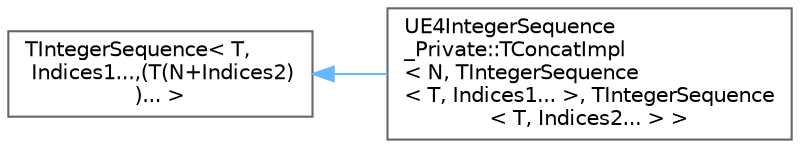 digraph "Graphical Class Hierarchy"
{
 // INTERACTIVE_SVG=YES
 // LATEX_PDF_SIZE
  bgcolor="transparent";
  edge [fontname=Helvetica,fontsize=10,labelfontname=Helvetica,labelfontsize=10];
  node [fontname=Helvetica,fontsize=10,shape=box,height=0.2,width=0.4];
  rankdir="LR";
  Node0 [id="Node000000",label="TIntegerSequence\< T,\l Indices1...,(T(N+Indices2)\l)... \>",height=0.2,width=0.4,color="grey40", fillcolor="white", style="filled",URL="$da/d4f/structTIntegerSequence.html",tooltip=" "];
  Node0 -> Node1 [id="edge6349_Node000000_Node000001",dir="back",color="steelblue1",style="solid",tooltip=" "];
  Node1 [id="Node000001",label="UE4IntegerSequence\l_Private::TConcatImpl\l\< N, TIntegerSequence\l\< T, Indices1... \>, TIntegerSequence\l\< T, Indices2... \> \>",height=0.2,width=0.4,color="grey40", fillcolor="white", style="filled",URL="$de/daf/structUE4IntegerSequence__Private_1_1TConcatImpl_3_01N_00_01TIntegerSequence_3_01T_00_01Indices14e7ceb7e45af2123700bc12b5c17854d.html",tooltip=" "];
}

